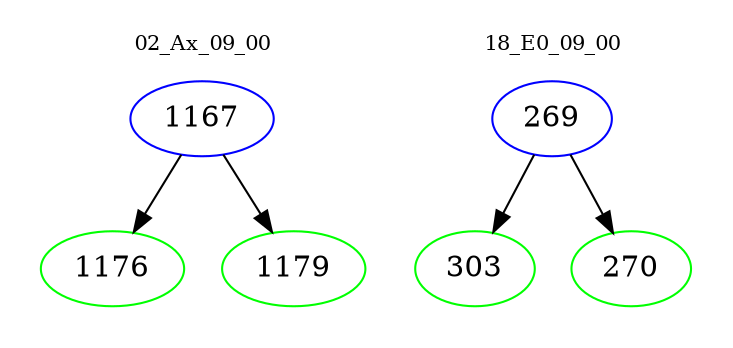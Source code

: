 digraph{
subgraph cluster_0 {
color = white
label = "02_Ax_09_00";
fontsize=10;
T0_1167 [label="1167", color="blue"]
T0_1167 -> T0_1176 [color="black"]
T0_1176 [label="1176", color="green"]
T0_1167 -> T0_1179 [color="black"]
T0_1179 [label="1179", color="green"]
}
subgraph cluster_1 {
color = white
label = "18_E0_09_00";
fontsize=10;
T1_269 [label="269", color="blue"]
T1_269 -> T1_303 [color="black"]
T1_303 [label="303", color="green"]
T1_269 -> T1_270 [color="black"]
T1_270 [label="270", color="green"]
}
}
